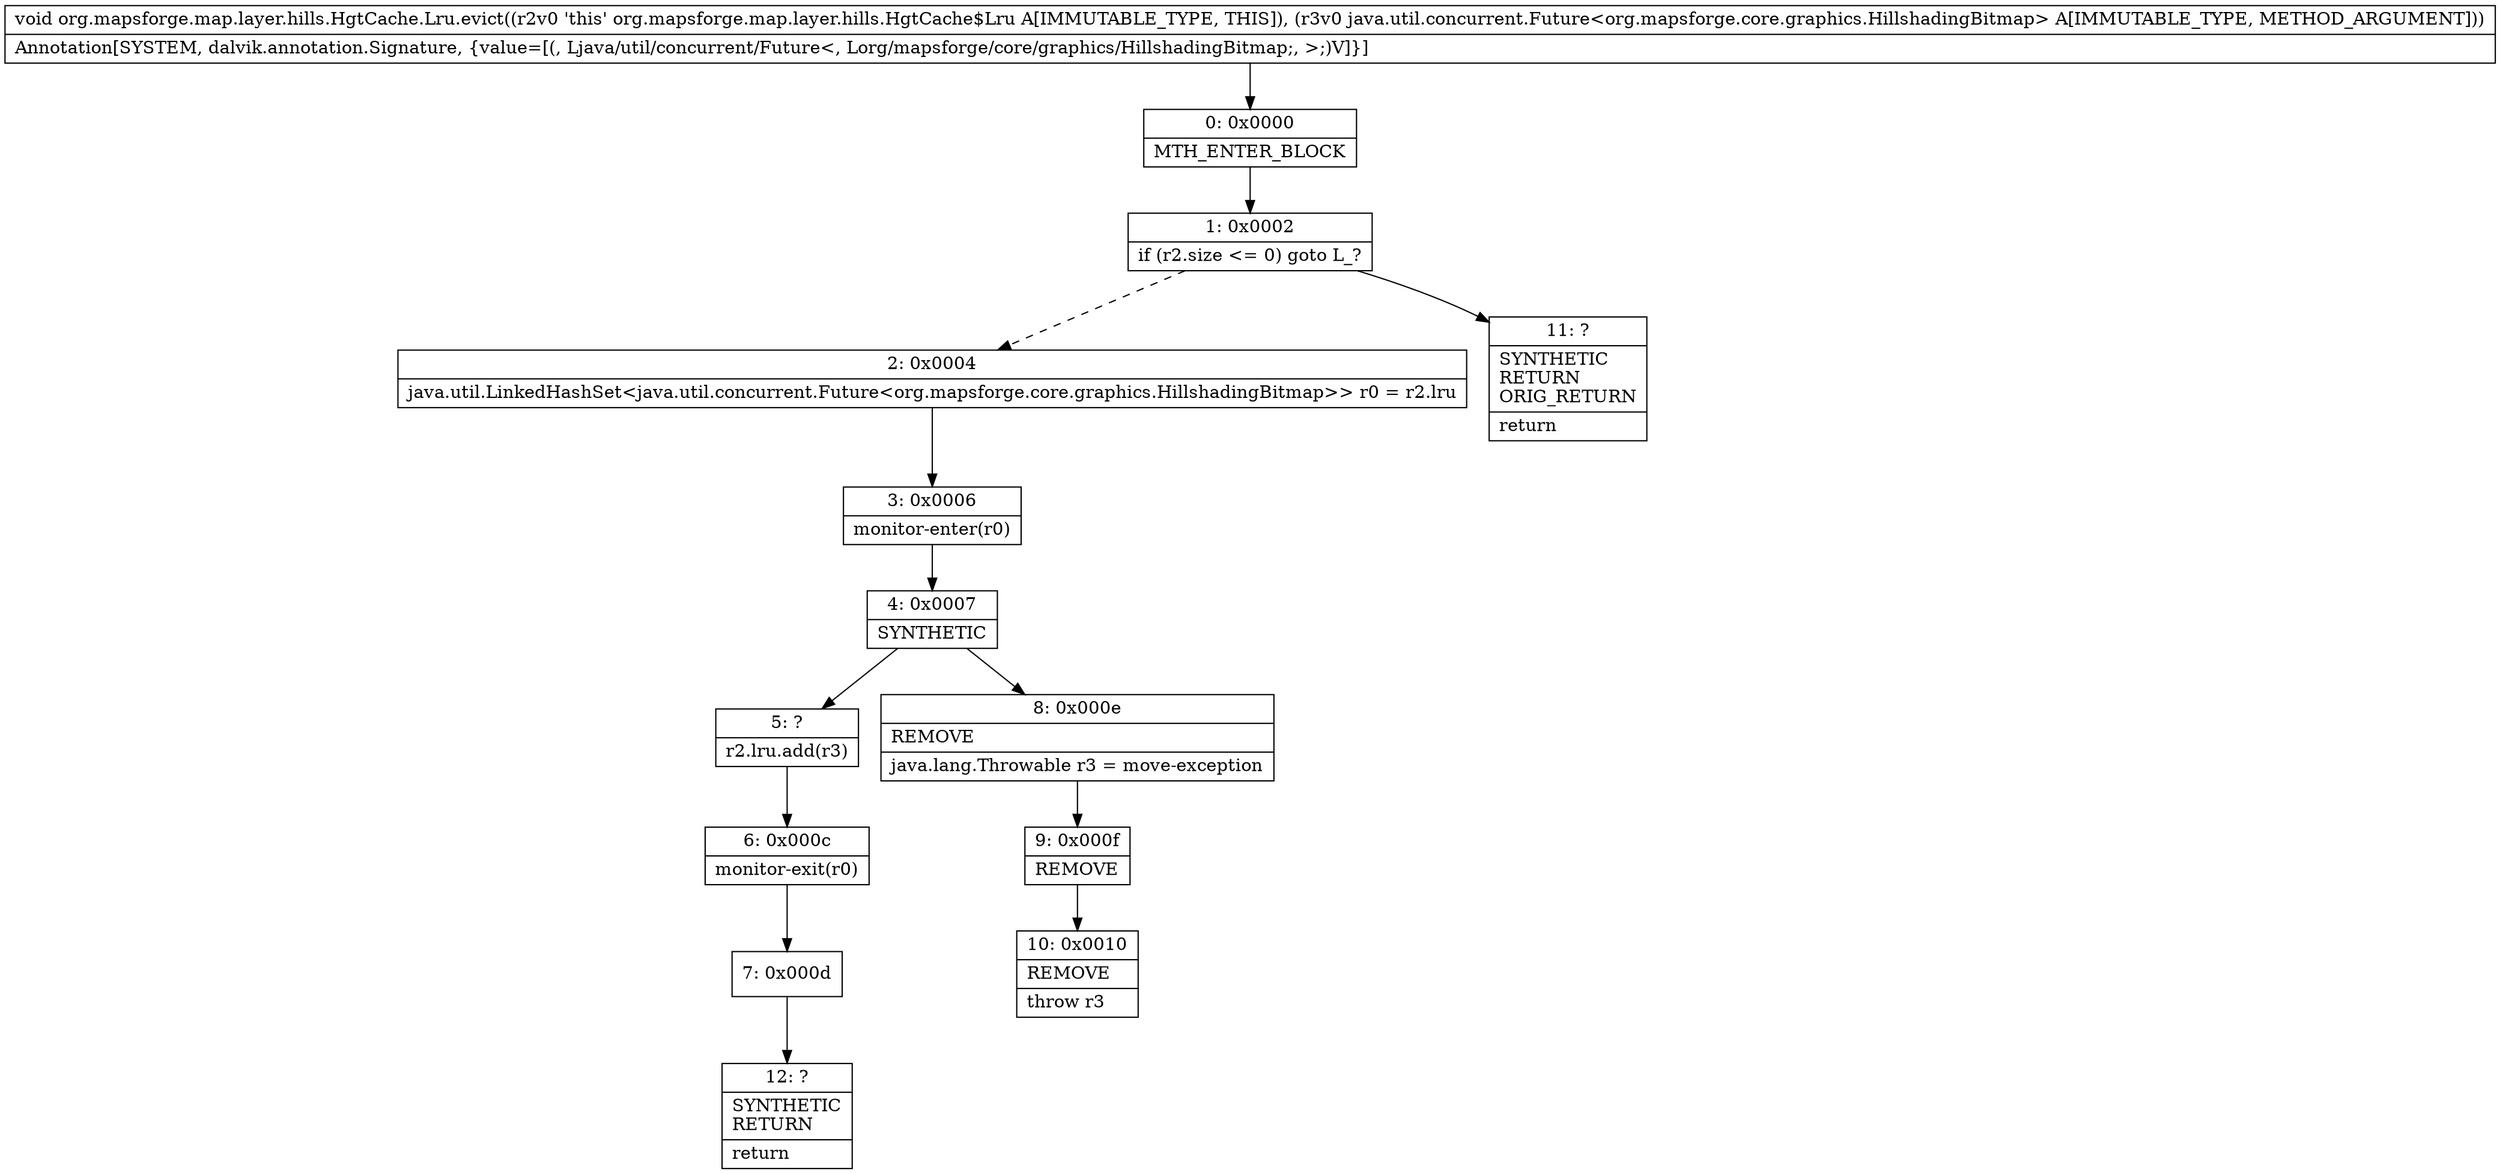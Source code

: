digraph "CFG fororg.mapsforge.map.layer.hills.HgtCache.Lru.evict(Ljava\/util\/concurrent\/Future;)V" {
Node_0 [shape=record,label="{0\:\ 0x0000|MTH_ENTER_BLOCK\l}"];
Node_1 [shape=record,label="{1\:\ 0x0002|if (r2.size \<= 0) goto L_?\l}"];
Node_2 [shape=record,label="{2\:\ 0x0004|java.util.LinkedHashSet\<java.util.concurrent.Future\<org.mapsforge.core.graphics.HillshadingBitmap\>\> r0 = r2.lru\l}"];
Node_3 [shape=record,label="{3\:\ 0x0006|monitor\-enter(r0)\l}"];
Node_4 [shape=record,label="{4\:\ 0x0007|SYNTHETIC\l}"];
Node_5 [shape=record,label="{5\:\ ?|r2.lru.add(r3)\l}"];
Node_6 [shape=record,label="{6\:\ 0x000c|monitor\-exit(r0)\l}"];
Node_7 [shape=record,label="{7\:\ 0x000d}"];
Node_8 [shape=record,label="{8\:\ 0x000e|REMOVE\l|java.lang.Throwable r3 = move\-exception\l}"];
Node_9 [shape=record,label="{9\:\ 0x000f|REMOVE\l}"];
Node_10 [shape=record,label="{10\:\ 0x0010|REMOVE\l|throw r3\l}"];
Node_11 [shape=record,label="{11\:\ ?|SYNTHETIC\lRETURN\lORIG_RETURN\l|return\l}"];
Node_12 [shape=record,label="{12\:\ ?|SYNTHETIC\lRETURN\l|return\l}"];
MethodNode[shape=record,label="{void org.mapsforge.map.layer.hills.HgtCache.Lru.evict((r2v0 'this' org.mapsforge.map.layer.hills.HgtCache$Lru A[IMMUTABLE_TYPE, THIS]), (r3v0 java.util.concurrent.Future\<org.mapsforge.core.graphics.HillshadingBitmap\> A[IMMUTABLE_TYPE, METHOD_ARGUMENT]))  | Annotation[SYSTEM, dalvik.annotation.Signature, \{value=[(, Ljava\/util\/concurrent\/Future\<, Lorg\/mapsforge\/core\/graphics\/HillshadingBitmap;, \>;)V]\}]\l}"];
MethodNode -> Node_0;
Node_0 -> Node_1;
Node_1 -> Node_2[style=dashed];
Node_1 -> Node_11;
Node_2 -> Node_3;
Node_3 -> Node_4;
Node_4 -> Node_5;
Node_4 -> Node_8;
Node_5 -> Node_6;
Node_6 -> Node_7;
Node_7 -> Node_12;
Node_8 -> Node_9;
Node_9 -> Node_10;
}

